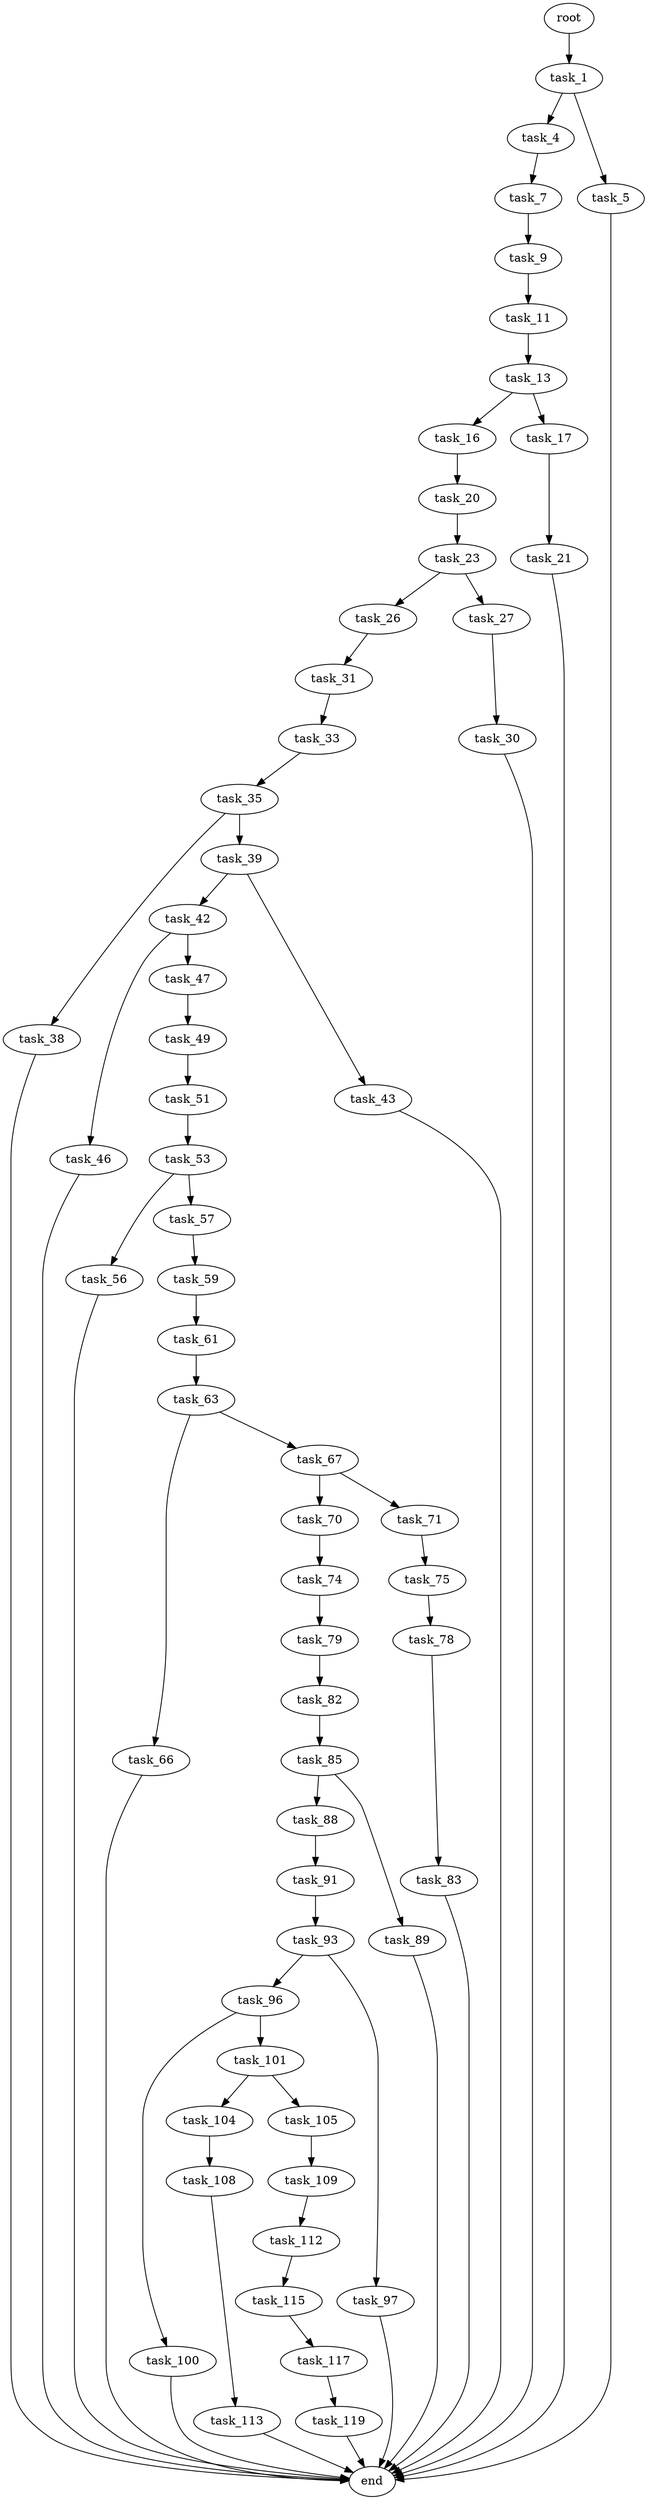 digraph G {
  root [size="0.000000"];
  task_1 [size="231928233984.000000"];
  task_4 [size="8589934592.000000"];
  task_5 [size="48392622816.000000"];
  task_7 [size="8589934592.000000"];
  task_9 [size="68719476736.000000"];
  task_11 [size="11334637579.000000"];
  task_13 [size="8352220944.000000"];
  task_16 [size="45508332092.000000"];
  task_17 [size="12097640584.000000"];
  task_20 [size="8589934592.000000"];
  task_21 [size="68719476736.000000"];
  task_23 [size="19949284185.000000"];
  task_26 [size="549755813888.000000"];
  task_27 [size="41264665496.000000"];
  task_30 [size="1867350488.000000"];
  task_31 [size="4380467779.000000"];
  task_33 [size="8589934592.000000"];
  task_35 [size="368293445632.000000"];
  task_38 [size="177834678814.000000"];
  task_39 [size="368293445632.000000"];
  task_42 [size="1073741824000.000000"];
  task_43 [size="15194983036.000000"];
  task_46 [size="1073741824000.000000"];
  task_47 [size="525380213995.000000"];
  task_49 [size="7434418256.000000"];
  task_51 [size="1174129838.000000"];
  task_53 [size="173569297586.000000"];
  task_56 [size="7926838065.000000"];
  task_57 [size="549975761462.000000"];
  task_59 [size="1344909769419.000000"];
  task_61 [size="12670830993.000000"];
  task_63 [size="77930886315.000000"];
  task_66 [size="1254467631.000000"];
  task_67 [size="758479938908.000000"];
  task_70 [size="904801226.000000"];
  task_71 [size="549755813888.000000"];
  task_74 [size="508602154027.000000"];
  task_75 [size="204651415761.000000"];
  task_78 [size="7584785921.000000"];
  task_79 [size="134217728000.000000"];
  task_82 [size="35660797129.000000"];
  task_83 [size="7104202533.000000"];
  task_85 [size="4226039783.000000"];
  task_88 [size="15811535916.000000"];
  task_89 [size="977592350.000000"];
  task_91 [size="43106886708.000000"];
  task_93 [size="28991029248.000000"];
  task_96 [size="997359199.000000"];
  task_97 [size="13937238143.000000"];
  task_100 [size="506663899911.000000"];
  task_101 [size="627236950.000000"];
  task_104 [size="7961405788.000000"];
  task_105 [size="68719476736.000000"];
  task_108 [size="3258747714.000000"];
  task_109 [size="549755813888.000000"];
  task_112 [size="672675336138.000000"];
  task_113 [size="42285514214.000000"];
  task_115 [size="24297691821.000000"];
  task_117 [size="26064659079.000000"];
  task_119 [size="368293445632.000000"];
  end [size="0.000000"];

  root -> task_1 [size="1.000000"];
  task_1 -> task_4 [size="301989888.000000"];
  task_1 -> task_5 [size="301989888.000000"];
  task_4 -> task_7 [size="33554432.000000"];
  task_5 -> end [size="1.000000"];
  task_7 -> task_9 [size="33554432.000000"];
  task_9 -> task_11 [size="134217728.000000"];
  task_11 -> task_13 [size="838860800.000000"];
  task_13 -> task_16 [size="134217728.000000"];
  task_13 -> task_17 [size="134217728.000000"];
  task_16 -> task_20 [size="33554432.000000"];
  task_17 -> task_21 [size="679477248.000000"];
  task_20 -> task_23 [size="33554432.000000"];
  task_21 -> end [size="1.000000"];
  task_23 -> task_26 [size="679477248.000000"];
  task_23 -> task_27 [size="679477248.000000"];
  task_26 -> task_31 [size="536870912.000000"];
  task_27 -> task_30 [size="838860800.000000"];
  task_30 -> end [size="1.000000"];
  task_31 -> task_33 [size="209715200.000000"];
  task_33 -> task_35 [size="33554432.000000"];
  task_35 -> task_38 [size="411041792.000000"];
  task_35 -> task_39 [size="411041792.000000"];
  task_38 -> end [size="1.000000"];
  task_39 -> task_42 [size="411041792.000000"];
  task_39 -> task_43 [size="411041792.000000"];
  task_42 -> task_46 [size="838860800.000000"];
  task_42 -> task_47 [size="838860800.000000"];
  task_43 -> end [size="1.000000"];
  task_46 -> end [size="1.000000"];
  task_47 -> task_49 [size="679477248.000000"];
  task_49 -> task_51 [size="411041792.000000"];
  task_51 -> task_53 [size="33554432.000000"];
  task_53 -> task_56 [size="209715200.000000"];
  task_53 -> task_57 [size="209715200.000000"];
  task_56 -> end [size="1.000000"];
  task_57 -> task_59 [size="411041792.000000"];
  task_59 -> task_61 [size="838860800.000000"];
  task_61 -> task_63 [size="679477248.000000"];
  task_63 -> task_66 [size="75497472.000000"];
  task_63 -> task_67 [size="75497472.000000"];
  task_66 -> end [size="1.000000"];
  task_67 -> task_70 [size="679477248.000000"];
  task_67 -> task_71 [size="679477248.000000"];
  task_70 -> task_74 [size="75497472.000000"];
  task_71 -> task_75 [size="536870912.000000"];
  task_74 -> task_79 [size="536870912.000000"];
  task_75 -> task_78 [size="411041792.000000"];
  task_78 -> task_83 [size="536870912.000000"];
  task_79 -> task_82 [size="209715200.000000"];
  task_82 -> task_85 [size="75497472.000000"];
  task_83 -> end [size="1.000000"];
  task_85 -> task_88 [size="209715200.000000"];
  task_85 -> task_89 [size="209715200.000000"];
  task_88 -> task_91 [size="301989888.000000"];
  task_89 -> end [size="1.000000"];
  task_91 -> task_93 [size="679477248.000000"];
  task_93 -> task_96 [size="75497472.000000"];
  task_93 -> task_97 [size="75497472.000000"];
  task_96 -> task_100 [size="33554432.000000"];
  task_96 -> task_101 [size="33554432.000000"];
  task_97 -> end [size="1.000000"];
  task_100 -> end [size="1.000000"];
  task_101 -> task_104 [size="75497472.000000"];
  task_101 -> task_105 [size="75497472.000000"];
  task_104 -> task_108 [size="301989888.000000"];
  task_105 -> task_109 [size="134217728.000000"];
  task_108 -> task_113 [size="134217728.000000"];
  task_109 -> task_112 [size="536870912.000000"];
  task_112 -> task_115 [size="679477248.000000"];
  task_113 -> end [size="1.000000"];
  task_115 -> task_117 [size="679477248.000000"];
  task_117 -> task_119 [size="33554432.000000"];
  task_119 -> end [size="1.000000"];
}
